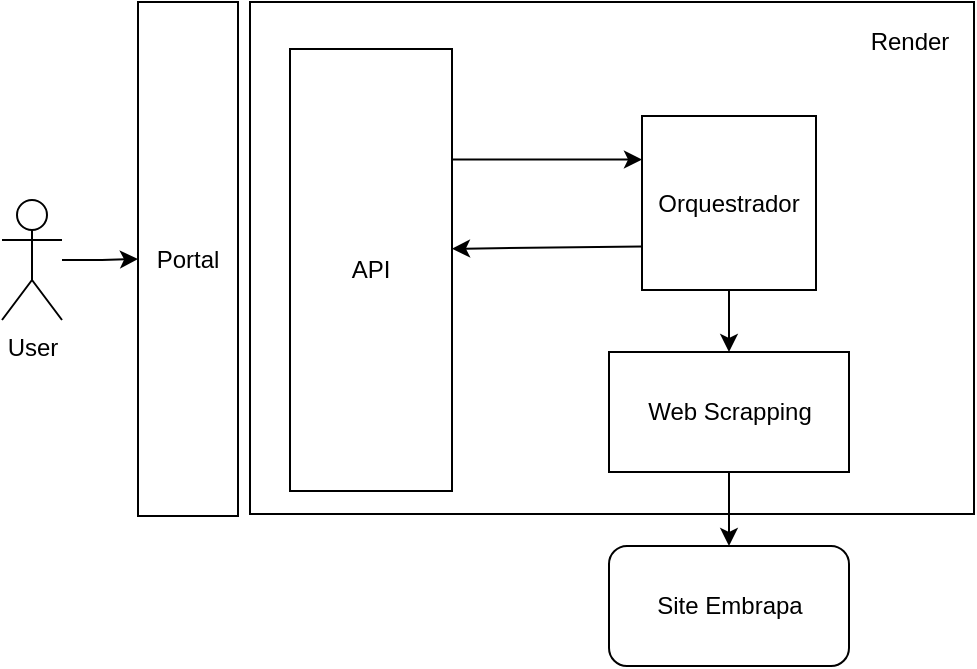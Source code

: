 <mxfile version="27.1.3">
  <diagram name="Página-1" id="15ie23Sme_O3r6-o-PfK">
    <mxGraphModel dx="1371" dy="788" grid="0" gridSize="10" guides="1" tooltips="1" connect="1" arrows="1" fold="1" page="1" pageScale="1" pageWidth="827" pageHeight="1169" math="0" shadow="0">
      <root>
        <mxCell id="0" />
        <mxCell id="1" parent="0" />
        <mxCell id="3ld0-ShRANPhi6wB7w6u-13" value="" style="rounded=0;whiteSpace=wrap;html=1;fillColor=none;" vertex="1" parent="1">
          <mxGeometry x="186" y="115" width="362" height="256" as="geometry" />
        </mxCell>
        <mxCell id="3ld0-ShRANPhi6wB7w6u-7" style="rounded=0;orthogonalLoop=1;jettySize=auto;html=1;entryX=0;entryY=0.25;entryDx=0;entryDy=0;exitX=1;exitY=0.25;exitDx=0;exitDy=0;" edge="1" parent="1" source="3ld0-ShRANPhi6wB7w6u-3" target="3ld0-ShRANPhi6wB7w6u-4">
          <mxGeometry relative="1" as="geometry">
            <mxPoint x="312" y="195" as="sourcePoint" />
          </mxGeometry>
        </mxCell>
        <mxCell id="3ld0-ShRANPhi6wB7w6u-3" value="API" style="rounded=0;whiteSpace=wrap;html=1;" vertex="1" parent="1">
          <mxGeometry x="206" y="138.5" width="81" height="221" as="geometry" />
        </mxCell>
        <mxCell id="3ld0-ShRANPhi6wB7w6u-6" value="" style="rounded=0;orthogonalLoop=1;jettySize=auto;html=1;" edge="1" parent="1" source="3ld0-ShRANPhi6wB7w6u-4" target="3ld0-ShRANPhi6wB7w6u-16">
          <mxGeometry relative="1" as="geometry" />
        </mxCell>
        <mxCell id="3ld0-ShRANPhi6wB7w6u-4" value="&lt;div&gt;Orquestrador&lt;/div&gt;" style="whiteSpace=wrap;html=1;aspect=fixed;" vertex="1" parent="1">
          <mxGeometry x="382" y="172" width="87" height="87" as="geometry" />
        </mxCell>
        <mxCell id="3ld0-ShRANPhi6wB7w6u-5" value="Site Embrapa" style="rounded=1;whiteSpace=wrap;html=1;" vertex="1" parent="1">
          <mxGeometry x="365.5" y="387" width="120" height="60" as="geometry" />
        </mxCell>
        <mxCell id="3ld0-ShRANPhi6wB7w6u-8" style="rounded=0;orthogonalLoop=1;jettySize=auto;html=1;exitX=0;exitY=0.75;exitDx=0;exitDy=0;entryX=1;entryY=0.452;entryDx=0;entryDy=0;entryPerimeter=0;" edge="1" parent="1" source="3ld0-ShRANPhi6wB7w6u-4" target="3ld0-ShRANPhi6wB7w6u-3">
          <mxGeometry relative="1" as="geometry">
            <mxPoint x="313" y="240" as="targetPoint" />
          </mxGeometry>
        </mxCell>
        <mxCell id="3ld0-ShRANPhi6wB7w6u-18" value="" style="edgeStyle=orthogonalEdgeStyle;rounded=0;orthogonalLoop=1;jettySize=auto;html=1;" edge="1" parent="1" source="3ld0-ShRANPhi6wB7w6u-9" target="3ld0-ShRANPhi6wB7w6u-10">
          <mxGeometry relative="1" as="geometry" />
        </mxCell>
        <mxCell id="3ld0-ShRANPhi6wB7w6u-9" value="User" style="shape=umlActor;verticalLabelPosition=bottom;verticalAlign=top;html=1;outlineConnect=0;" vertex="1" parent="1">
          <mxGeometry x="62" y="214" width="30" height="60" as="geometry" />
        </mxCell>
        <mxCell id="3ld0-ShRANPhi6wB7w6u-10" value="Portal" style="rounded=0;whiteSpace=wrap;html=1;" vertex="1" parent="1">
          <mxGeometry x="130" y="115" width="50" height="257" as="geometry" />
        </mxCell>
        <mxCell id="3ld0-ShRANPhi6wB7w6u-14" value="Render" style="text;html=1;align=center;verticalAlign=middle;whiteSpace=wrap;rounded=0;" vertex="1" parent="1">
          <mxGeometry x="485.5" y="120" width="60" height="30" as="geometry" />
        </mxCell>
        <mxCell id="3ld0-ShRANPhi6wB7w6u-17" value="" style="rounded=0;orthogonalLoop=1;jettySize=auto;html=1;" edge="1" parent="1" source="3ld0-ShRANPhi6wB7w6u-16" target="3ld0-ShRANPhi6wB7w6u-5">
          <mxGeometry relative="1" as="geometry" />
        </mxCell>
        <mxCell id="3ld0-ShRANPhi6wB7w6u-16" value="Web Scrapping" style="rounded=0;whiteSpace=wrap;html=1;" vertex="1" parent="1">
          <mxGeometry x="365.5" y="290" width="120" height="60" as="geometry" />
        </mxCell>
      </root>
    </mxGraphModel>
  </diagram>
</mxfile>
